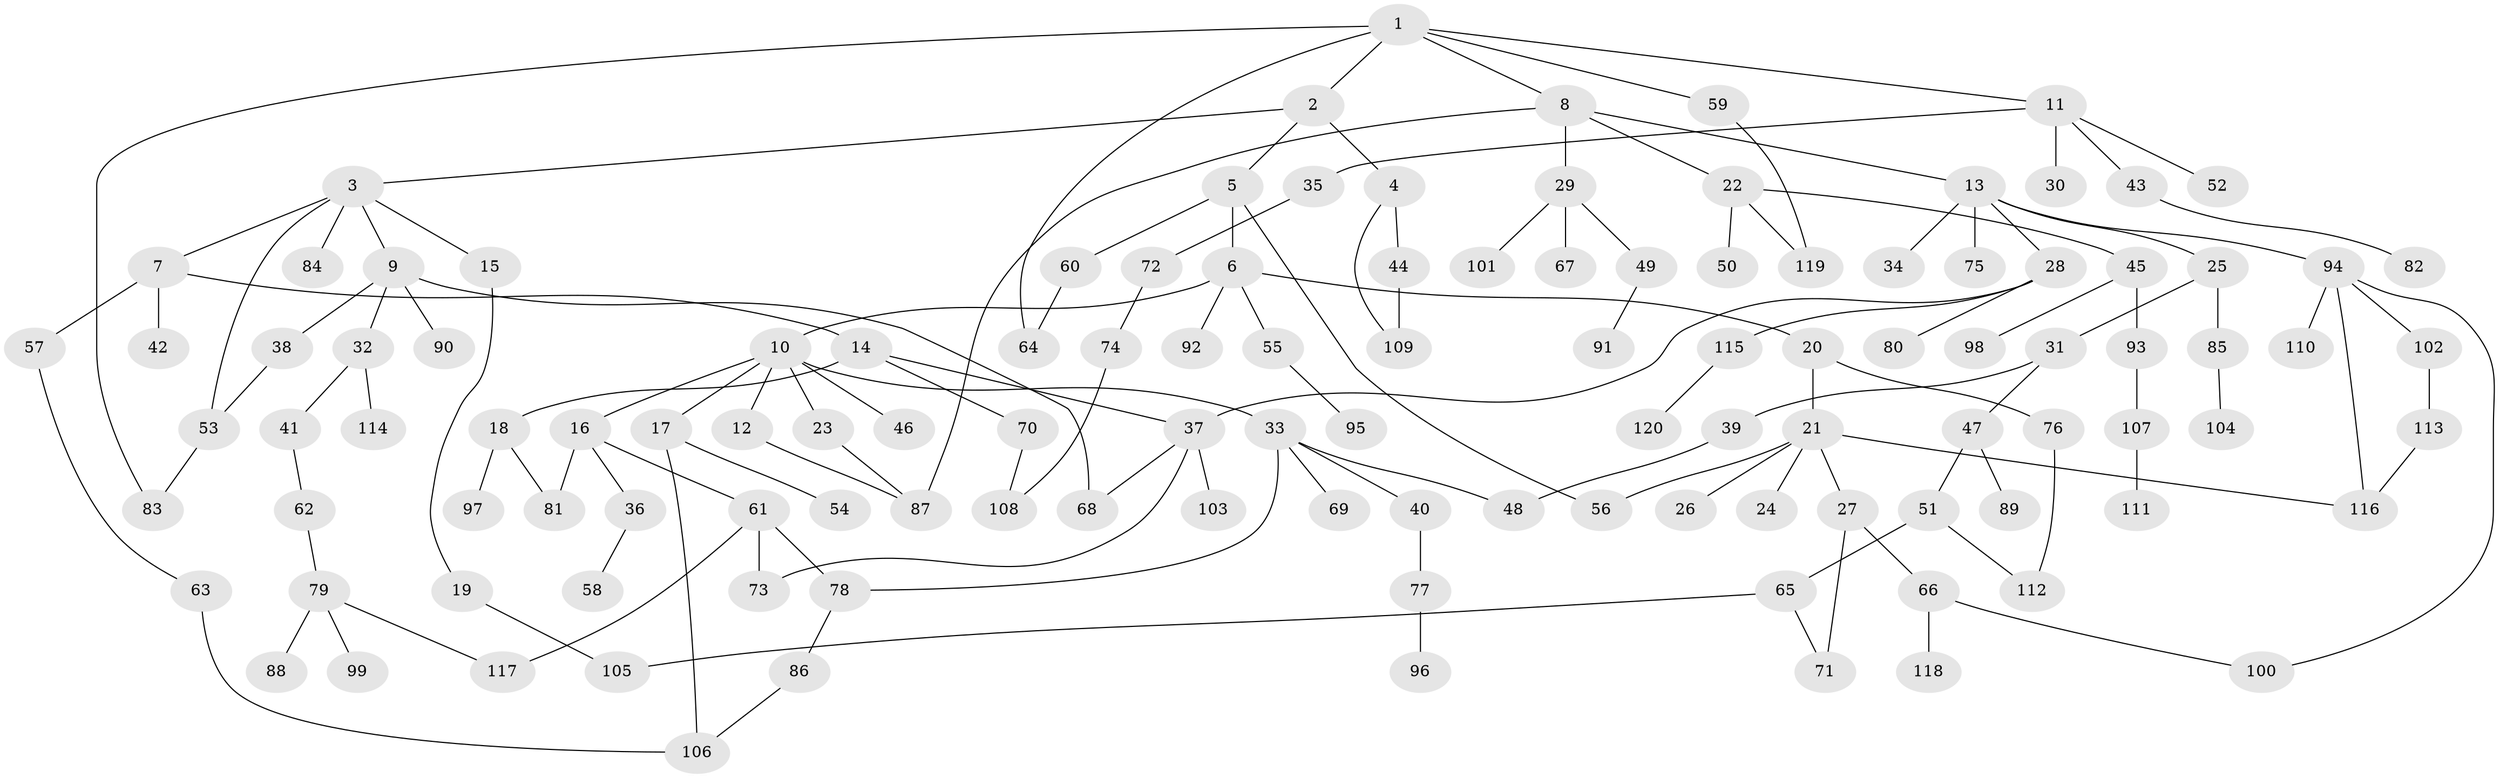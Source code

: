 // Generated by graph-tools (version 1.1) at 2025/10/02/27/25 16:10:51]
// undirected, 120 vertices, 143 edges
graph export_dot {
graph [start="1"]
  node [color=gray90,style=filled];
  1;
  2;
  3;
  4;
  5;
  6;
  7;
  8;
  9;
  10;
  11;
  12;
  13;
  14;
  15;
  16;
  17;
  18;
  19;
  20;
  21;
  22;
  23;
  24;
  25;
  26;
  27;
  28;
  29;
  30;
  31;
  32;
  33;
  34;
  35;
  36;
  37;
  38;
  39;
  40;
  41;
  42;
  43;
  44;
  45;
  46;
  47;
  48;
  49;
  50;
  51;
  52;
  53;
  54;
  55;
  56;
  57;
  58;
  59;
  60;
  61;
  62;
  63;
  64;
  65;
  66;
  67;
  68;
  69;
  70;
  71;
  72;
  73;
  74;
  75;
  76;
  77;
  78;
  79;
  80;
  81;
  82;
  83;
  84;
  85;
  86;
  87;
  88;
  89;
  90;
  91;
  92;
  93;
  94;
  95;
  96;
  97;
  98;
  99;
  100;
  101;
  102;
  103;
  104;
  105;
  106;
  107;
  108;
  109;
  110;
  111;
  112;
  113;
  114;
  115;
  116;
  117;
  118;
  119;
  120;
  1 -- 2;
  1 -- 8;
  1 -- 11;
  1 -- 59;
  1 -- 83;
  1 -- 64;
  2 -- 3;
  2 -- 4;
  2 -- 5;
  3 -- 7;
  3 -- 9;
  3 -- 15;
  3 -- 53;
  3 -- 84;
  4 -- 44;
  4 -- 109;
  5 -- 6;
  5 -- 60;
  5 -- 56;
  6 -- 10;
  6 -- 20;
  6 -- 55;
  6 -- 92;
  7 -- 14;
  7 -- 42;
  7 -- 57;
  8 -- 13;
  8 -- 22;
  8 -- 29;
  8 -- 87;
  9 -- 32;
  9 -- 38;
  9 -- 90;
  9 -- 68;
  10 -- 12;
  10 -- 16;
  10 -- 17;
  10 -- 23;
  10 -- 33;
  10 -- 46;
  11 -- 30;
  11 -- 35;
  11 -- 43;
  11 -- 52;
  12 -- 87;
  13 -- 25;
  13 -- 28;
  13 -- 34;
  13 -- 75;
  13 -- 94;
  14 -- 18;
  14 -- 70;
  14 -- 37;
  15 -- 19;
  16 -- 36;
  16 -- 61;
  16 -- 81;
  17 -- 54;
  17 -- 106;
  18 -- 81;
  18 -- 97;
  19 -- 105;
  20 -- 21;
  20 -- 76;
  21 -- 24;
  21 -- 26;
  21 -- 27;
  21 -- 56;
  21 -- 116;
  22 -- 45;
  22 -- 50;
  22 -- 119;
  23 -- 87;
  25 -- 31;
  25 -- 85;
  27 -- 66;
  27 -- 71;
  28 -- 37;
  28 -- 80;
  28 -- 115;
  29 -- 49;
  29 -- 67;
  29 -- 101;
  31 -- 39;
  31 -- 47;
  32 -- 41;
  32 -- 114;
  33 -- 40;
  33 -- 69;
  33 -- 78;
  33 -- 48;
  35 -- 72;
  36 -- 58;
  37 -- 68;
  37 -- 103;
  37 -- 73;
  38 -- 53;
  39 -- 48;
  40 -- 77;
  41 -- 62;
  43 -- 82;
  44 -- 109;
  45 -- 93;
  45 -- 98;
  47 -- 51;
  47 -- 89;
  49 -- 91;
  51 -- 65;
  51 -- 112;
  53 -- 83;
  55 -- 95;
  57 -- 63;
  59 -- 119;
  60 -- 64;
  61 -- 73;
  61 -- 117;
  61 -- 78;
  62 -- 79;
  63 -- 106;
  65 -- 71;
  65 -- 105;
  66 -- 100;
  66 -- 118;
  70 -- 108;
  72 -- 74;
  74 -- 108;
  76 -- 112;
  77 -- 96;
  78 -- 86;
  79 -- 88;
  79 -- 99;
  79 -- 117;
  85 -- 104;
  86 -- 106;
  93 -- 107;
  94 -- 102;
  94 -- 110;
  94 -- 116;
  94 -- 100;
  102 -- 113;
  107 -- 111;
  113 -- 116;
  115 -- 120;
}
